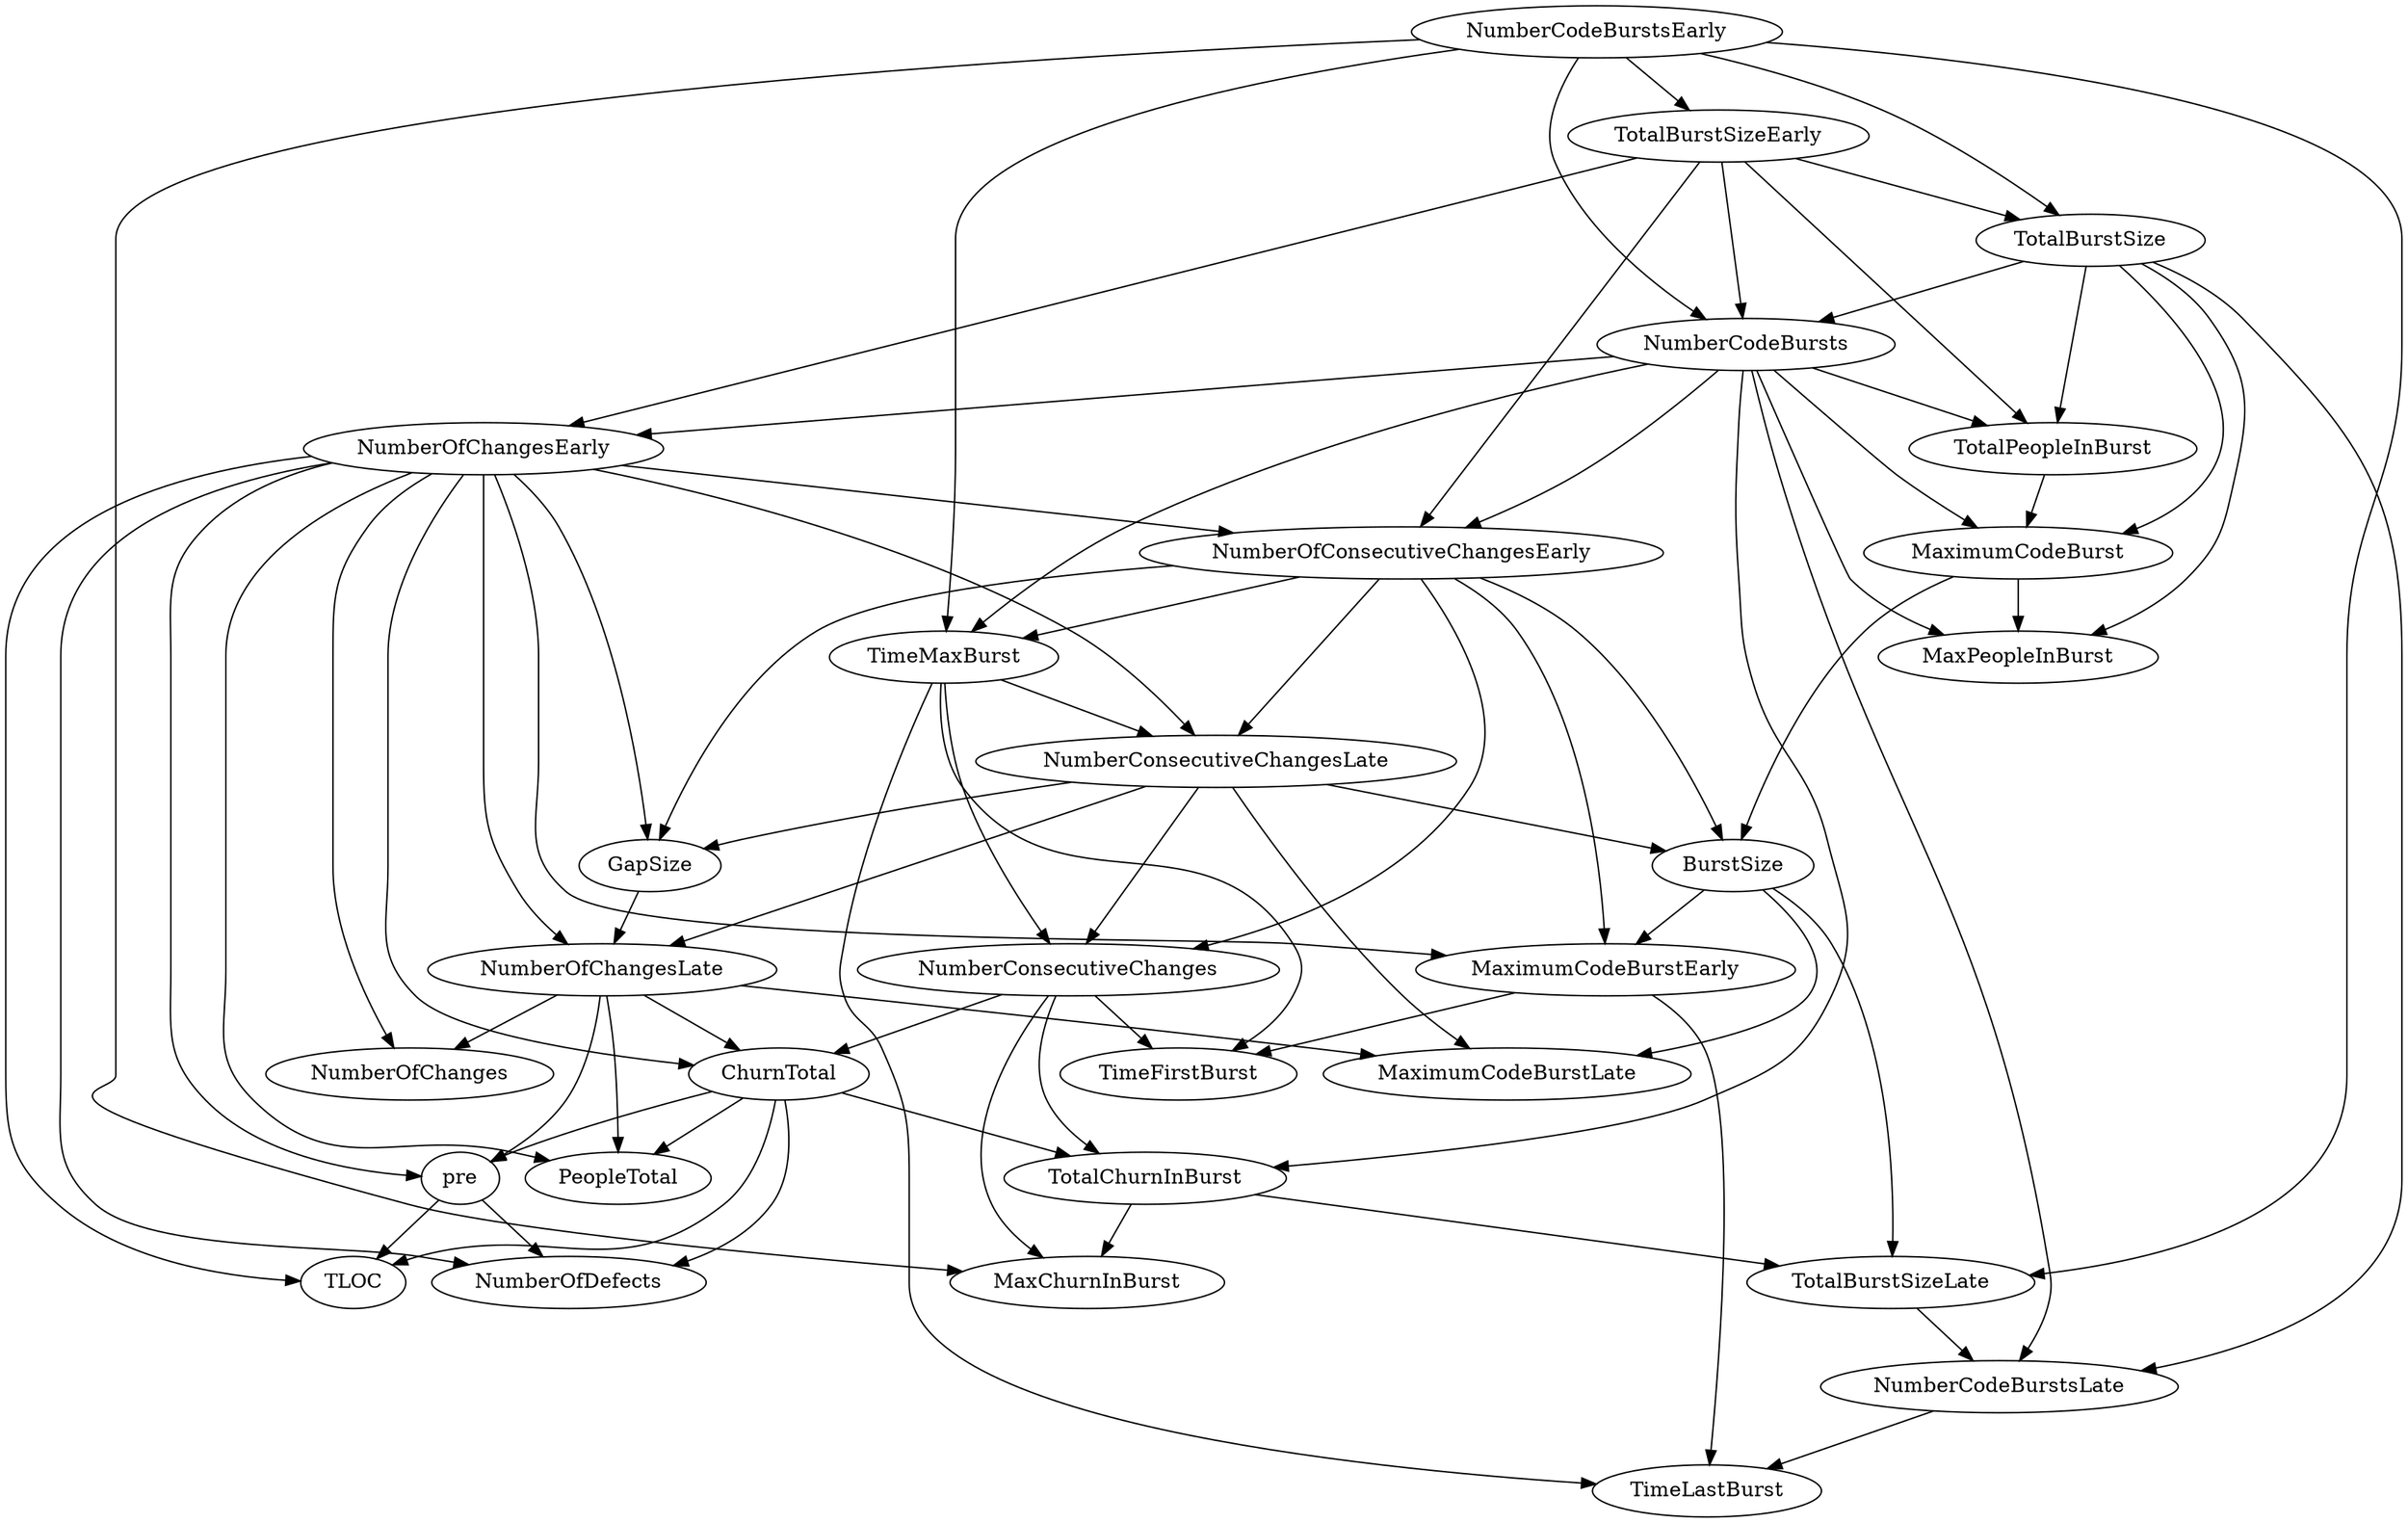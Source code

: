 digraph {
   TotalPeopleInBurst;
   MaximumCodeBurstLate;
   NumberOfChanges;
   MaxPeopleInBurst;
   TotalBurstSizeLate;
   NumberCodeBurstsLate;
   NumberOfChangesLate;
   NumberOfChangesEarly;
   MaxChurnInBurst;
   MaximumCodeBurstEarly;
   NumberCodeBurstsEarly;
   TimeFirstBurst;
   TotalChurnInBurst;
   ChurnTotal;
   MaximumCodeBurst;
   NumberOfConsecutiveChangesEarly;
   NumberConsecutiveChangesLate;
   TotalBurstSizeEarly;
   TotalBurstSize;
   TimeMaxBurst;
   NumberConsecutiveChanges;
   TimeLastBurst;
   NumberCodeBursts;
   PeopleTotal;
   pre;
   NumberOfDefects;
   TLOC;
   GapSize;
   BurstSize;
   TotalPeopleInBurst -> MaximumCodeBurst;
   TotalBurstSizeLate -> NumberCodeBurstsLate;
   NumberCodeBurstsLate -> TimeLastBurst;
   NumberOfChangesLate -> MaximumCodeBurstLate;
   NumberOfChangesLate -> NumberOfChanges;
   NumberOfChangesLate -> ChurnTotal;
   NumberOfChangesLate -> PeopleTotal;
   NumberOfChangesLate -> pre;
   NumberOfChangesEarly -> NumberOfChanges;
   NumberOfChangesEarly -> NumberOfChangesLate;
   NumberOfChangesEarly -> MaximumCodeBurstEarly;
   NumberOfChangesEarly -> ChurnTotal;
   NumberOfChangesEarly -> NumberOfConsecutiveChangesEarly;
   NumberOfChangesEarly -> NumberConsecutiveChangesLate;
   NumberOfChangesEarly -> PeopleTotal;
   NumberOfChangesEarly -> pre;
   NumberOfChangesEarly -> NumberOfDefects;
   NumberOfChangesEarly -> TLOC;
   NumberOfChangesEarly -> GapSize;
   MaximumCodeBurstEarly -> TimeFirstBurst;
   MaximumCodeBurstEarly -> TimeLastBurst;
   NumberCodeBurstsEarly -> TotalBurstSizeLate;
   NumberCodeBurstsEarly -> MaxChurnInBurst;
   NumberCodeBurstsEarly -> TotalBurstSizeEarly;
   NumberCodeBurstsEarly -> TotalBurstSize;
   NumberCodeBurstsEarly -> TimeMaxBurst;
   NumberCodeBurstsEarly -> NumberCodeBursts;
   TotalChurnInBurst -> TotalBurstSizeLate;
   TotalChurnInBurst -> MaxChurnInBurst;
   ChurnTotal -> TotalChurnInBurst;
   ChurnTotal -> PeopleTotal;
   ChurnTotal -> pre;
   ChurnTotal -> NumberOfDefects;
   ChurnTotal -> TLOC;
   MaximumCodeBurst -> MaxPeopleInBurst;
   MaximumCodeBurst -> BurstSize;
   NumberOfConsecutiveChangesEarly -> MaximumCodeBurstEarly;
   NumberOfConsecutiveChangesEarly -> NumberConsecutiveChangesLate;
   NumberOfConsecutiveChangesEarly -> TimeMaxBurst;
   NumberOfConsecutiveChangesEarly -> NumberConsecutiveChanges;
   NumberOfConsecutiveChangesEarly -> GapSize;
   NumberOfConsecutiveChangesEarly -> BurstSize;
   NumberConsecutiveChangesLate -> MaximumCodeBurstLate;
   NumberConsecutiveChangesLate -> NumberOfChangesLate;
   NumberConsecutiveChangesLate -> NumberConsecutiveChanges;
   NumberConsecutiveChangesLate -> GapSize;
   NumberConsecutiveChangesLate -> BurstSize;
   TotalBurstSizeEarly -> TotalPeopleInBurst;
   TotalBurstSizeEarly -> NumberOfChangesEarly;
   TotalBurstSizeEarly -> NumberOfConsecutiveChangesEarly;
   TotalBurstSizeEarly -> TotalBurstSize;
   TotalBurstSizeEarly -> NumberCodeBursts;
   TotalBurstSize -> TotalPeopleInBurst;
   TotalBurstSize -> MaxPeopleInBurst;
   TotalBurstSize -> NumberCodeBurstsLate;
   TotalBurstSize -> MaximumCodeBurst;
   TotalBurstSize -> NumberCodeBursts;
   TimeMaxBurst -> TimeFirstBurst;
   TimeMaxBurst -> NumberConsecutiveChangesLate;
   TimeMaxBurst -> NumberConsecutiveChanges;
   TimeMaxBurst -> TimeLastBurst;
   NumberConsecutiveChanges -> MaxChurnInBurst;
   NumberConsecutiveChanges -> TimeFirstBurst;
   NumberConsecutiveChanges -> TotalChurnInBurst;
   NumberConsecutiveChanges -> ChurnTotal;
   NumberCodeBursts -> TotalPeopleInBurst;
   NumberCodeBursts -> MaxPeopleInBurst;
   NumberCodeBursts -> NumberCodeBurstsLate;
   NumberCodeBursts -> NumberOfChangesEarly;
   NumberCodeBursts -> TotalChurnInBurst;
   NumberCodeBursts -> MaximumCodeBurst;
   NumberCodeBursts -> NumberOfConsecutiveChangesEarly;
   NumberCodeBursts -> TimeMaxBurst;
   pre -> NumberOfDefects;
   pre -> TLOC;
   GapSize -> NumberOfChangesLate;
   BurstSize -> MaximumCodeBurstLate;
   BurstSize -> TotalBurstSizeLate;
   BurstSize -> MaximumCodeBurstEarly;
}

